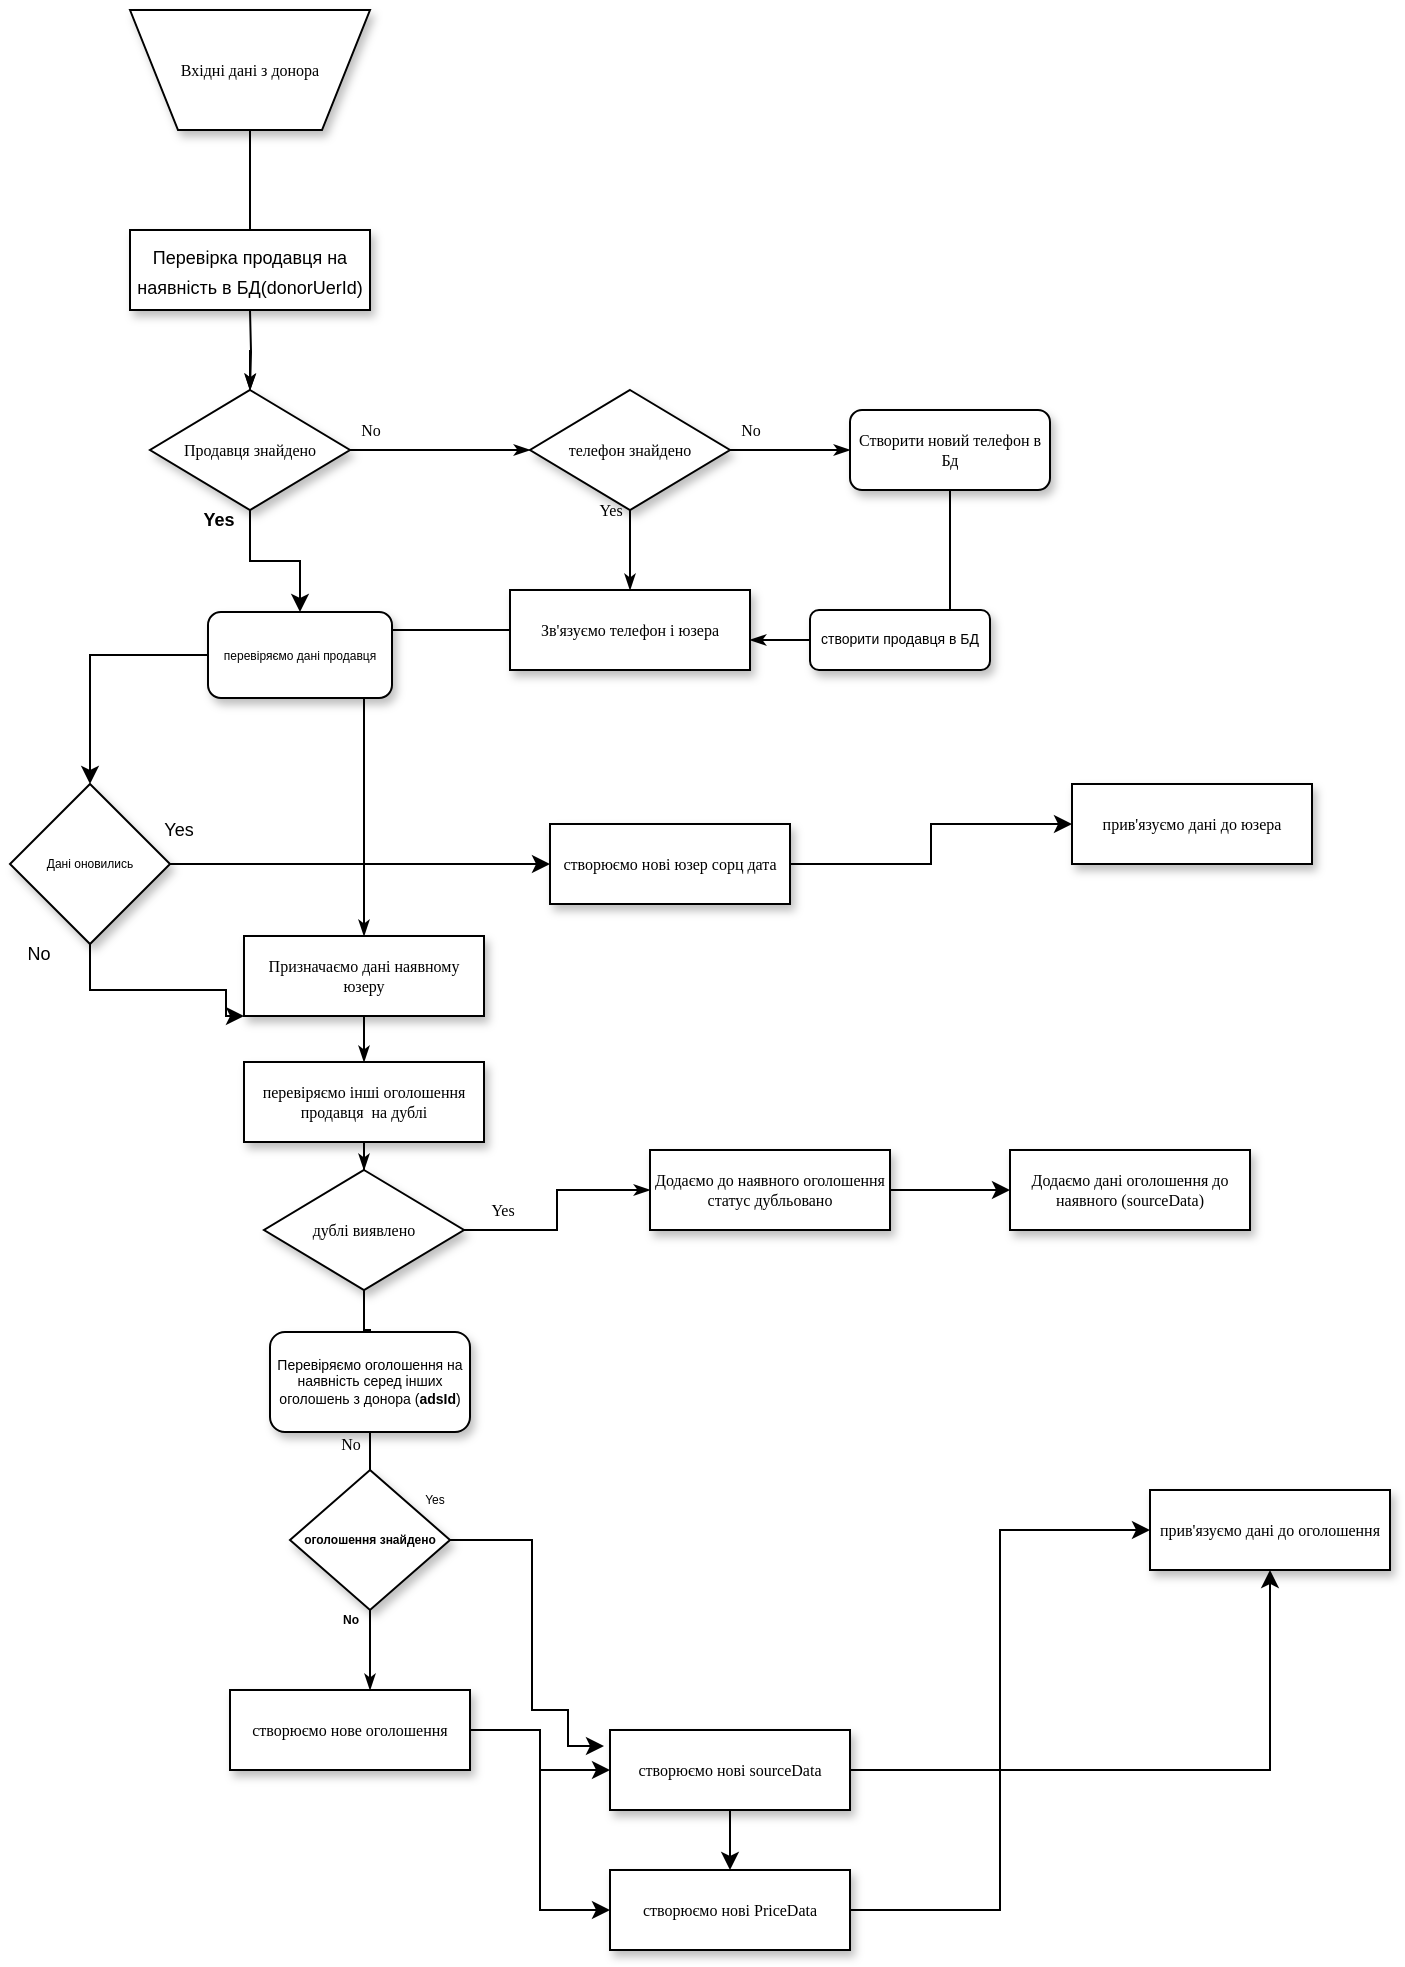 <mxfile version="18.0.3" type="github">
  <diagram name="Page-1" id="edf60f1a-56cd-e834-aa8a-f176f3a09ee4">
    <mxGraphModel dx="790" dy="422" grid="1" gridSize="9" guides="1" tooltips="1" connect="1" arrows="1" fold="1" page="1" pageScale="1" pageWidth="1100" pageHeight="850" background="none" math="0" shadow="0">
      <root>
        <mxCell id="0" />
        <mxCell id="1" parent="0" />
        <mxCell id="60e70716793133e9-31" style="edgeStyle=orthogonalEdgeStyle;rounded=0;html=1;labelBackgroundColor=none;startSize=5;endArrow=classicThin;endFill=1;endSize=5;jettySize=auto;orthogonalLoop=1;strokeWidth=1;fontFamily=Verdana;fontSize=8;startArrow=none;" parent="1" target="60e70716793133e9-5" edge="1">
          <mxGeometry relative="1" as="geometry">
            <mxPoint x="390" y="200" as="sourcePoint" />
          </mxGeometry>
        </mxCell>
        <mxCell id="60e70716793133e9-2" value="Вхідні дані з донора" style="shape=trapezoid;whiteSpace=wrap;html=1;rounded=0;shadow=1;labelBackgroundColor=none;strokeWidth=1;fontFamily=Verdana;fontSize=8;align=center;flipV=1;" parent="1" vertex="1">
          <mxGeometry x="330" y="50" width="120" height="60" as="geometry" />
        </mxCell>
        <mxCell id="60e70716793133e9-32" style="edgeStyle=orthogonalEdgeStyle;rounded=0;html=1;labelBackgroundColor=none;startSize=5;endArrow=classicThin;endFill=1;endSize=5;jettySize=auto;orthogonalLoop=1;strokeWidth=1;fontFamily=Verdana;fontSize=8" parent="1" target="60e70716793133e9-5" edge="1">
          <mxGeometry relative="1" as="geometry">
            <mxPoint x="390" y="220" as="sourcePoint" />
            <Array as="points">
              <mxPoint x="390" y="230" />
              <mxPoint x="390" y="230" />
            </Array>
          </mxGeometry>
        </mxCell>
        <mxCell id="60e70716793133e9-33" value="&lt;div&gt;No&lt;/div&gt;" style="edgeStyle=orthogonalEdgeStyle;rounded=0;html=1;labelBackgroundColor=none;startSize=5;endArrow=classicThin;endFill=1;endSize=5;jettySize=auto;orthogonalLoop=1;strokeWidth=1;fontFamily=Verdana;fontSize=8" parent="1" source="60e70716793133e9-5" target="60e70716793133e9-7" edge="1">
          <mxGeometry x="-0.778" y="10" relative="1" as="geometry">
            <mxPoint as="offset" />
          </mxGeometry>
        </mxCell>
        <mxCell id="-8DFNkUAM9DwrUs5GfIV-55" value="" style="edgeStyle=orthogonalEdgeStyle;rounded=0;orthogonalLoop=1;jettySize=auto;html=1;fontSize=6;entryX=0.5;entryY=0;entryDx=0;entryDy=0;" edge="1" parent="1" source="60e70716793133e9-5" target="-8DFNkUAM9DwrUs5GfIV-53">
          <mxGeometry relative="1" as="geometry">
            <mxPoint x="415" y="354" as="targetPoint" />
          </mxGeometry>
        </mxCell>
        <mxCell id="60e70716793133e9-5" value="Продавця знайдено" style="rhombus;whiteSpace=wrap;html=1;rounded=0;shadow=1;labelBackgroundColor=none;strokeWidth=1;fontFamily=Verdana;fontSize=8;align=center;" parent="1" vertex="1">
          <mxGeometry x="340" y="240" width="100" height="60" as="geometry" />
        </mxCell>
        <mxCell id="60e70716793133e9-34" value="No" style="edgeStyle=orthogonalEdgeStyle;rounded=0;html=1;labelBackgroundColor=none;startSize=5;endArrow=classicThin;endFill=1;endSize=5;jettySize=auto;orthogonalLoop=1;strokeWidth=1;fontFamily=Verdana;fontSize=8" parent="1" source="60e70716793133e9-7" target="60e70716793133e9-8" edge="1">
          <mxGeometry x="-0.667" y="10" relative="1" as="geometry">
            <mxPoint as="offset" />
          </mxGeometry>
        </mxCell>
        <mxCell id="60e70716793133e9-35" value="Yes" style="edgeStyle=orthogonalEdgeStyle;rounded=0;html=1;labelBackgroundColor=none;startSize=5;endArrow=classicThin;endFill=1;endSize=5;jettySize=auto;orthogonalLoop=1;strokeWidth=1;fontFamily=Verdana;fontSize=8" parent="1" source="60e70716793133e9-7" target="60e70716793133e9-10" edge="1">
          <mxGeometry x="-1" y="-10" relative="1" as="geometry">
            <mxPoint x="580" y="320" as="targetPoint" />
            <Array as="points" />
            <mxPoint as="offset" />
          </mxGeometry>
        </mxCell>
        <mxCell id="60e70716793133e9-7" value="телефон знайдено" style="rhombus;whiteSpace=wrap;html=1;rounded=0;shadow=1;labelBackgroundColor=none;strokeWidth=1;fontFamily=Verdana;fontSize=8;align=center;" parent="1" vertex="1">
          <mxGeometry x="530" y="240" width="100" height="60" as="geometry" />
        </mxCell>
        <mxCell id="60e70716793133e9-36" style="edgeStyle=orthogonalEdgeStyle;rounded=0;html=1;labelBackgroundColor=none;startSize=5;endArrow=classicThin;endFill=1;endSize=5;jettySize=auto;orthogonalLoop=1;strokeWidth=1;fontFamily=Verdana;fontSize=8;startArrow=none;" parent="1" source="-8DFNkUAM9DwrUs5GfIV-7" target="60e70716793133e9-10" edge="1">
          <mxGeometry relative="1" as="geometry">
            <Array as="points">
              <mxPoint x="660" y="365" />
              <mxPoint x="660" y="365" />
            </Array>
          </mxGeometry>
        </mxCell>
        <mxCell id="60e70716793133e9-8" value="Створити новий телефон в Бд" style="rounded=1;whiteSpace=wrap;html=1;shadow=1;labelBackgroundColor=none;strokeWidth=1;fontFamily=Verdana;fontSize=8;align=center;" parent="1" vertex="1">
          <mxGeometry x="690" y="250" width="100" height="40" as="geometry" />
        </mxCell>
        <mxCell id="60e70716793133e9-39" style="edgeStyle=orthogonalEdgeStyle;rounded=0;html=1;labelBackgroundColor=none;startSize=5;endArrow=classicThin;endFill=1;endSize=5;jettySize=auto;orthogonalLoop=1;strokeWidth=1;fontFamily=Verdana;fontSize=8" parent="1" source="60e70716793133e9-10" target="60e70716793133e9-12" edge="1">
          <mxGeometry relative="1" as="geometry" />
        </mxCell>
        <mxCell id="60e70716793133e9-10" value="Зв&#39;язуємо телефон і юзера" style="whiteSpace=wrap;html=1;rounded=0;shadow=1;labelBackgroundColor=none;strokeWidth=1;fontFamily=Verdana;fontSize=8;align=center;" parent="1" vertex="1">
          <mxGeometry x="520" y="340" width="120" height="40" as="geometry" />
        </mxCell>
        <mxCell id="60e70716793133e9-40" style="edgeStyle=orthogonalEdgeStyle;rounded=0;html=1;labelBackgroundColor=none;startSize=5;endArrow=classicThin;endFill=1;endSize=5;jettySize=auto;orthogonalLoop=1;strokeWidth=1;fontFamily=Verdana;fontSize=8" parent="1" source="60e70716793133e9-12" target="60e70716793133e9-13" edge="1">
          <mxGeometry relative="1" as="geometry" />
        </mxCell>
        <mxCell id="60e70716793133e9-12" value="Призначаємо дані наявному юзеру" style="whiteSpace=wrap;html=1;rounded=0;shadow=1;labelBackgroundColor=none;strokeWidth=1;fontFamily=Verdana;fontSize=8;align=center;spacing=6;" parent="1" vertex="1">
          <mxGeometry x="387" y="513" width="120" height="40" as="geometry" />
        </mxCell>
        <mxCell id="60e70716793133e9-42" style="edgeStyle=orthogonalEdgeStyle;rounded=0;html=1;labelBackgroundColor=none;startSize=5;endArrow=classicThin;endFill=1;endSize=5;jettySize=auto;orthogonalLoop=1;strokeWidth=1;fontFamily=Verdana;fontSize=8" parent="1" source="60e70716793133e9-13" target="60e70716793133e9-14" edge="1">
          <mxGeometry relative="1" as="geometry" />
        </mxCell>
        <mxCell id="60e70716793133e9-13" value="перевіряємо інші оголошення продавця&amp;nbsp; на дублі" style="whiteSpace=wrap;html=1;rounded=0;shadow=1;labelBackgroundColor=none;strokeWidth=1;fontFamily=Verdana;fontSize=8;align=center;" parent="1" vertex="1">
          <mxGeometry x="387" y="576" width="120" height="40" as="geometry" />
        </mxCell>
        <mxCell id="60e70716793133e9-43" value="Yes" style="edgeStyle=orthogonalEdgeStyle;rounded=0;html=1;labelBackgroundColor=none;startSize=5;endArrow=classicThin;endFill=1;endSize=5;jettySize=auto;orthogonalLoop=1;strokeWidth=1;fontFamily=Verdana;fontSize=8" parent="1" source="60e70716793133e9-14" target="60e70716793133e9-15" edge="1">
          <mxGeometry x="-0.667" y="10" relative="1" as="geometry">
            <mxPoint as="offset" />
          </mxGeometry>
        </mxCell>
        <mxCell id="60e70716793133e9-44" value="No" style="edgeStyle=orthogonalEdgeStyle;rounded=0;html=1;labelBackgroundColor=none;startSize=5;endArrow=classicThin;endFill=1;endSize=5;jettySize=auto;orthogonalLoop=1;strokeWidth=1;fontFamily=Verdana;fontSize=8;startArrow=none;" parent="1" source="-8DFNkUAM9DwrUs5GfIV-34" target="60e70716793133e9-16" edge="1">
          <mxGeometry x="-0.909" y="-10" relative="1" as="geometry">
            <mxPoint as="offset" />
            <Array as="points">
              <mxPoint x="450" y="810" />
              <mxPoint x="450" y="810" />
            </Array>
          </mxGeometry>
        </mxCell>
        <mxCell id="60e70716793133e9-14" value="дублі виявлено" style="rhombus;whiteSpace=wrap;html=1;rounded=0;shadow=1;labelBackgroundColor=none;strokeWidth=1;fontFamily=Verdana;fontSize=8;align=center;" parent="1" vertex="1">
          <mxGeometry x="397" y="630" width="100" height="60" as="geometry" />
        </mxCell>
        <mxCell id="-8DFNkUAM9DwrUs5GfIV-11" value="" style="edgeStyle=orthogonalEdgeStyle;rounded=0;orthogonalLoop=1;jettySize=auto;html=1;fontSize=7;" edge="1" parent="1" source="60e70716793133e9-15" target="-8DFNkUAM9DwrUs5GfIV-10">
          <mxGeometry relative="1" as="geometry" />
        </mxCell>
        <mxCell id="60e70716793133e9-15" value="Додаємо до наявного оголошення статус дубльовано" style="whiteSpace=wrap;html=1;rounded=0;shadow=1;labelBackgroundColor=none;strokeWidth=1;fontFamily=Verdana;fontSize=8;align=center;" parent="1" vertex="1">
          <mxGeometry x="590" y="620" width="120" height="40" as="geometry" />
        </mxCell>
        <mxCell id="-8DFNkUAM9DwrUs5GfIV-13" value="" style="edgeStyle=orthogonalEdgeStyle;rounded=0;orthogonalLoop=1;jettySize=auto;html=1;fontSize=7;entryX=0;entryY=0.5;entryDx=0;entryDy=0;" edge="1" parent="1" source="60e70716793133e9-16" target="-8DFNkUAM9DwrUs5GfIV-12">
          <mxGeometry relative="1" as="geometry" />
        </mxCell>
        <mxCell id="-8DFNkUAM9DwrUs5GfIV-17" value="" style="edgeStyle=orthogonalEdgeStyle;rounded=0;orthogonalLoop=1;jettySize=auto;html=1;fontSize=7;entryX=0;entryY=0.5;entryDx=0;entryDy=0;" edge="1" parent="1" source="60e70716793133e9-16" target="-8DFNkUAM9DwrUs5GfIV-14">
          <mxGeometry relative="1" as="geometry">
            <mxPoint x="450" y="850" as="targetPoint" />
          </mxGeometry>
        </mxCell>
        <mxCell id="60e70716793133e9-16" value="створюємо нове оголошення" style="whiteSpace=wrap;html=1;rounded=0;shadow=1;labelBackgroundColor=none;strokeWidth=1;fontFamily=Verdana;fontSize=8;align=center;" parent="1" vertex="1">
          <mxGeometry x="380" y="890" width="120" height="40" as="geometry" />
        </mxCell>
        <mxCell id="-8DFNkUAM9DwrUs5GfIV-4" value="" style="edgeStyle=orthogonalEdgeStyle;rounded=0;html=1;labelBackgroundColor=none;startSize=5;endArrow=none;endFill=1;endSize=5;jettySize=auto;orthogonalLoop=1;strokeWidth=1;fontFamily=Verdana;fontSize=8" edge="1" parent="1" source="60e70716793133e9-2">
          <mxGeometry relative="1" as="geometry">
            <mxPoint x="390" y="110" as="sourcePoint" />
            <mxPoint x="390" y="160" as="targetPoint" />
          </mxGeometry>
        </mxCell>
        <mxCell id="-8DFNkUAM9DwrUs5GfIV-5" value="&lt;font style=&quot;font-size: 9px;&quot;&gt;Перевірка продавця на наявність в БД(donorUerId)&lt;/font&gt;" style="rounded=0;whiteSpace=wrap;html=1;shadow=1;" vertex="1" parent="1">
          <mxGeometry x="330" y="160" width="120" height="40" as="geometry" />
        </mxCell>
        <mxCell id="-8DFNkUAM9DwrUs5GfIV-7" value="створити продавця в БД" style="rounded=1;whiteSpace=wrap;html=1;shadow=1;fontSize=7;" vertex="1" parent="1">
          <mxGeometry x="670" y="350" width="90" height="30" as="geometry" />
        </mxCell>
        <mxCell id="-8DFNkUAM9DwrUs5GfIV-8" value="" style="edgeStyle=orthogonalEdgeStyle;rounded=0;html=1;labelBackgroundColor=none;startSize=5;endArrow=none;endFill=1;endSize=5;jettySize=auto;orthogonalLoop=1;strokeWidth=1;fontFamily=Verdana;fontSize=8" edge="1" parent="1" source="60e70716793133e9-8" target="-8DFNkUAM9DwrUs5GfIV-7">
          <mxGeometry relative="1" as="geometry">
            <Array as="points">
              <mxPoint x="740" y="330" />
              <mxPoint x="740" y="330" />
            </Array>
            <mxPoint x="740" y="290.0" as="sourcePoint" />
            <mxPoint x="640" y="360.0" as="targetPoint" />
          </mxGeometry>
        </mxCell>
        <mxCell id="-8DFNkUAM9DwrUs5GfIV-10" value="Додаємо дані оголошення до наявного (sourceData)" style="whiteSpace=wrap;html=1;rounded=0;shadow=1;labelBackgroundColor=none;strokeWidth=1;fontFamily=Verdana;fontSize=8;align=center;" vertex="1" parent="1">
          <mxGeometry x="770" y="620" width="120" height="40" as="geometry" />
        </mxCell>
        <mxCell id="-8DFNkUAM9DwrUs5GfIV-24" value="" style="edgeStyle=orthogonalEdgeStyle;rounded=0;orthogonalLoop=1;jettySize=auto;html=1;fontSize=7;" edge="1" parent="1" source="-8DFNkUAM9DwrUs5GfIV-12" target="-8DFNkUAM9DwrUs5GfIV-23">
          <mxGeometry relative="1" as="geometry" />
        </mxCell>
        <mxCell id="-8DFNkUAM9DwrUs5GfIV-30" value="" style="edgeStyle=orthogonalEdgeStyle;rounded=0;orthogonalLoop=1;jettySize=auto;html=1;fontSize=7;entryX=0.5;entryY=0;entryDx=0;entryDy=0;" edge="1" parent="1" source="-8DFNkUAM9DwrUs5GfIV-12" target="-8DFNkUAM9DwrUs5GfIV-14">
          <mxGeometry relative="1" as="geometry">
            <mxPoint x="630" y="910" as="targetPoint" />
          </mxGeometry>
        </mxCell>
        <mxCell id="-8DFNkUAM9DwrUs5GfIV-12" value="створюємо нові sourceData" style="whiteSpace=wrap;html=1;rounded=0;shadow=1;labelBackgroundColor=none;strokeWidth=1;fontFamily=Verdana;fontSize=8;align=center;" vertex="1" parent="1">
          <mxGeometry x="570" y="910" width="120" height="40" as="geometry" />
        </mxCell>
        <mxCell id="-8DFNkUAM9DwrUs5GfIV-31" value="" style="edgeStyle=orthogonalEdgeStyle;rounded=0;orthogonalLoop=1;jettySize=auto;html=1;fontSize=7;entryX=0;entryY=0.5;entryDx=0;entryDy=0;" edge="1" parent="1" source="-8DFNkUAM9DwrUs5GfIV-14" target="-8DFNkUAM9DwrUs5GfIV-23">
          <mxGeometry relative="1" as="geometry">
            <mxPoint x="770" y="930" as="targetPoint" />
          </mxGeometry>
        </mxCell>
        <mxCell id="-8DFNkUAM9DwrUs5GfIV-14" value="створюємо нові PriceData" style="whiteSpace=wrap;html=1;rounded=0;shadow=1;labelBackgroundColor=none;strokeWidth=1;fontFamily=Verdana;fontSize=8;align=center;" vertex="1" parent="1">
          <mxGeometry x="570" y="980" width="120" height="40" as="geometry" />
        </mxCell>
        <mxCell id="-8DFNkUAM9DwrUs5GfIV-23" value="прив&#39;язуємо дані до оголошення" style="whiteSpace=wrap;html=1;rounded=0;shadow=1;labelBackgroundColor=none;strokeWidth=1;fontFamily=Verdana;fontSize=8;align=center;" vertex="1" parent="1">
          <mxGeometry x="840" y="790" width="120" height="40" as="geometry" />
        </mxCell>
        <mxCell id="-8DFNkUAM9DwrUs5GfIV-33" value="" style="edgeStyle=orthogonalEdgeStyle;rounded=0;orthogonalLoop=1;jettySize=auto;html=1;fontSize=7;" edge="1" parent="1" source="-8DFNkUAM9DwrUs5GfIV-25" target="-8DFNkUAM9DwrUs5GfIV-32">
          <mxGeometry relative="1" as="geometry" />
        </mxCell>
        <mxCell id="-8DFNkUAM9DwrUs5GfIV-25" value="створюємо нові юзер сорц дата" style="whiteSpace=wrap;html=1;rounded=0;shadow=1;labelBackgroundColor=none;strokeWidth=1;fontFamily=Verdana;fontSize=8;align=center;" vertex="1" parent="1">
          <mxGeometry x="540" y="457" width="120" height="40" as="geometry" />
        </mxCell>
        <mxCell id="-8DFNkUAM9DwrUs5GfIV-32" value="прив&#39;язуємо дані до юзера" style="whiteSpace=wrap;html=1;rounded=0;shadow=1;labelBackgroundColor=none;strokeWidth=1;fontFamily=Verdana;fontSize=8;align=center;" vertex="1" parent="1">
          <mxGeometry x="801" y="437" width="120" height="40" as="geometry" />
        </mxCell>
        <mxCell id="-8DFNkUAM9DwrUs5GfIV-42" value="" style="edgeStyle=orthogonalEdgeStyle;rounded=0;orthogonalLoop=1;jettySize=auto;html=1;fontSize=6;" edge="1" parent="1" source="-8DFNkUAM9DwrUs5GfIV-35">
          <mxGeometry relative="1" as="geometry">
            <mxPoint x="567" y="918" as="targetPoint" />
            <Array as="points">
              <mxPoint x="531" y="815" />
              <mxPoint x="531" y="900" />
              <mxPoint x="549" y="900" />
              <mxPoint x="549" y="918" />
            </Array>
          </mxGeometry>
        </mxCell>
        <mxCell id="-8DFNkUAM9DwrUs5GfIV-35" value="&lt;font style=&quot;font-size: 6px;&quot;&gt;&lt;b&gt;оголошення знайдено&lt;/b&gt;&lt;/font&gt;" style="rhombus;whiteSpace=wrap;html=1;shadow=1;fontSize=7;" vertex="1" parent="1">
          <mxGeometry x="410" y="780" width="80" height="70" as="geometry" />
        </mxCell>
        <mxCell id="-8DFNkUAM9DwrUs5GfIV-36" value="&lt;b&gt;No&lt;/b&gt;" style="text;html=1;align=center;verticalAlign=middle;resizable=0;points=[];autosize=1;strokeColor=none;fillColor=none;fontSize=6;" vertex="1" parent="1">
          <mxGeometry x="431" y="850" width="18" height="9" as="geometry" />
        </mxCell>
        <mxCell id="-8DFNkUAM9DwrUs5GfIV-40" value="Yes" style="text;html=1;align=center;verticalAlign=middle;resizable=0;points=[];autosize=1;strokeColor=none;fillColor=none;fontSize=6;" vertex="1" parent="1">
          <mxGeometry x="468" y="790" width="27" height="9" as="geometry" />
        </mxCell>
        <mxCell id="-8DFNkUAM9DwrUs5GfIV-59" value="" style="edgeStyle=orthogonalEdgeStyle;rounded=0;orthogonalLoop=1;jettySize=auto;html=1;fontSize=9;entryX=0;entryY=0.5;entryDx=0;entryDy=0;" edge="1" parent="1" source="-8DFNkUAM9DwrUs5GfIV-50" target="-8DFNkUAM9DwrUs5GfIV-25">
          <mxGeometry relative="1" as="geometry" />
        </mxCell>
        <mxCell id="-8DFNkUAM9DwrUs5GfIV-64" value="" style="edgeStyle=orthogonalEdgeStyle;rounded=0;orthogonalLoop=1;jettySize=auto;html=1;fontSize=9;entryX=0;entryY=1;entryDx=0;entryDy=0;" edge="1" parent="1" source="-8DFNkUAM9DwrUs5GfIV-50" target="60e70716793133e9-12">
          <mxGeometry relative="1" as="geometry">
            <mxPoint x="333" y="558" as="targetPoint" />
            <Array as="points">
              <mxPoint x="310" y="540" />
              <mxPoint x="378" y="540" />
              <mxPoint x="378" y="553" />
            </Array>
          </mxGeometry>
        </mxCell>
        <mxCell id="-8DFNkUAM9DwrUs5GfIV-50" value="Дані оновились" style="rhombus;whiteSpace=wrap;html=1;shadow=1;fontSize=6;" vertex="1" parent="1">
          <mxGeometry x="270" y="437" width="80" height="80" as="geometry" />
        </mxCell>
        <mxCell id="-8DFNkUAM9DwrUs5GfIV-57" value="" style="edgeStyle=orthogonalEdgeStyle;rounded=0;orthogonalLoop=1;jettySize=auto;html=1;fontSize=9;" edge="1" parent="1" source="-8DFNkUAM9DwrUs5GfIV-53" target="-8DFNkUAM9DwrUs5GfIV-50">
          <mxGeometry relative="1" as="geometry" />
        </mxCell>
        <mxCell id="-8DFNkUAM9DwrUs5GfIV-53" value="перевіряємо дані продавця " style="rounded=1;whiteSpace=wrap;html=1;shadow=1;fontSize=6;" vertex="1" parent="1">
          <mxGeometry x="369" y="351" width="92" height="43" as="geometry" />
        </mxCell>
        <mxCell id="-8DFNkUAM9DwrUs5GfIV-56" value="&lt;b&gt;&lt;font style=&quot;font-size: 9px;&quot;&gt;Yes&lt;/font&gt;&lt;/b&gt;" style="text;html=1;align=center;verticalAlign=middle;resizable=0;points=[];autosize=1;strokeColor=none;fillColor=none;fontSize=6;" vertex="1" parent="1">
          <mxGeometry x="360" y="300" width="27" height="9" as="geometry" />
        </mxCell>
        <mxCell id="-8DFNkUAM9DwrUs5GfIV-34" value="Перевіряємо оголошення на наявність серед інших оголошень з донора (&lt;b&gt;adsId&lt;/b&gt;)" style="rounded=1;whiteSpace=wrap;html=1;shadow=1;fontSize=7;" vertex="1" parent="1">
          <mxGeometry x="400" y="711" width="100" height="50" as="geometry" />
        </mxCell>
        <mxCell id="-8DFNkUAM9DwrUs5GfIV-62" value="" style="edgeStyle=orthogonalEdgeStyle;rounded=0;html=1;labelBackgroundColor=none;startSize=5;endArrow=none;endFill=1;endSize=5;jettySize=auto;orthogonalLoop=1;strokeWidth=1;fontFamily=Verdana;fontSize=8" edge="1" parent="1" source="60e70716793133e9-14" target="-8DFNkUAM9DwrUs5GfIV-34">
          <mxGeometry x="-0.909" y="-10" relative="1" as="geometry">
            <mxPoint as="offset" />
            <mxPoint x="450" y="670" as="sourcePoint" />
            <mxPoint x="450" y="890" as="targetPoint" />
            <Array as="points" />
          </mxGeometry>
        </mxCell>
        <mxCell id="-8DFNkUAM9DwrUs5GfIV-69" value="Yes" style="text;html=1;align=center;verticalAlign=middle;resizable=0;points=[];autosize=1;strokeColor=none;fillColor=none;fontSize=9;" vertex="1" parent="1">
          <mxGeometry x="340" y="451" width="27" height="18" as="geometry" />
        </mxCell>
        <mxCell id="-8DFNkUAM9DwrUs5GfIV-70" value="No" style="text;html=1;align=center;verticalAlign=middle;resizable=0;points=[];autosize=1;strokeColor=none;fillColor=none;fontSize=9;" vertex="1" parent="1">
          <mxGeometry x="270" y="513" width="27" height="18" as="geometry" />
        </mxCell>
      </root>
    </mxGraphModel>
  </diagram>
</mxfile>

